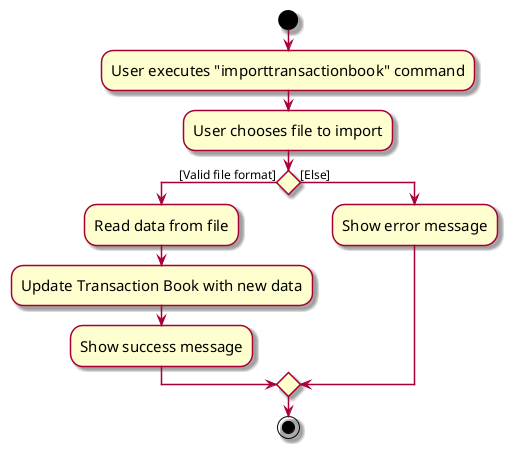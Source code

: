 @startuml
skin rose
skinparam ActivityFontSize 15
skinparam ArrowFontSize 12
start
:User executes "importtransactionbook" command;
:User chooses file to import;

if () then ([Valid file format])
    :Read data from file;
    :Update Transaction Book with new data;
    :Show success message;
else ([Else])
    :Show error message;
endif

stop
@enduml
